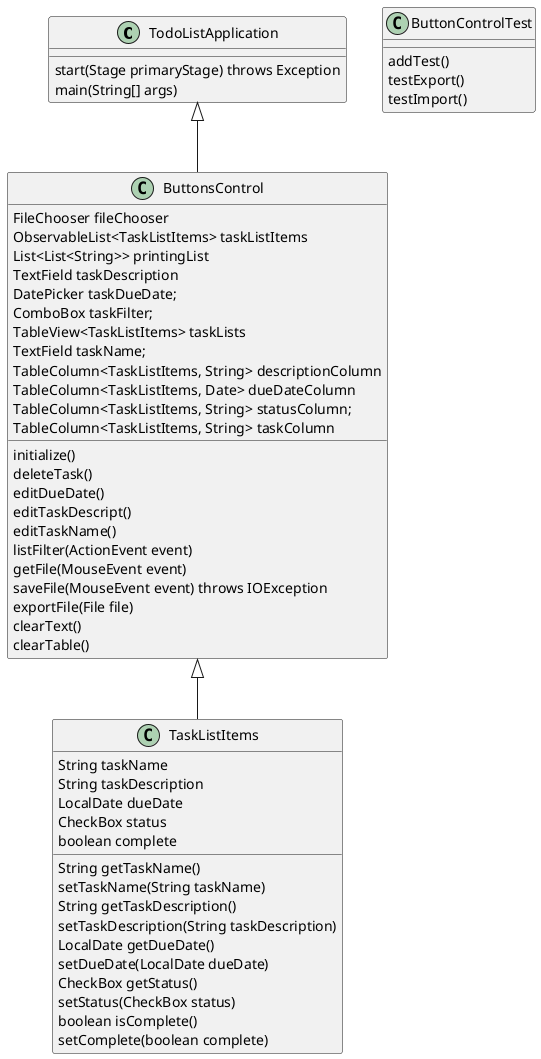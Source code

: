 @startuml
'https://plantuml.com/class-diagram


class TodoListApplication {
start(Stage primaryStage) throws Exception
main(String[] args)
}

TodoListApplication <|-- ButtonsControl

class ButtonsControl {
FileChooser fileChooser
ObservableList<TaskListItems> taskListItems
List<List<String>> printingList
TextField taskDescription
DatePicker taskDueDate;
ComboBox taskFilter;
TableView<TaskListItems> taskLists
TextField taskName;
TableColumn<TaskListItems, String> descriptionColumn
TableColumn<TaskListItems, Date> dueDateColumn
TableColumn<TaskListItems, String> statusColumn;
TableColumn<TaskListItems, String> taskColumn
initialize()
deleteTask()
editDueDate()
editTaskDescript()
editTaskName()
listFilter(ActionEvent event)
getFile(MouseEvent event)
saveFile(MouseEvent event) throws IOException
exportFile(File file)
clearText()
clearTable()
}

ButtonsControl <|-- TaskListItems

class TaskListItems{
String taskName
String taskDescription
LocalDate dueDate
CheckBox status
boolean complete
String getTaskName()
setTaskName(String taskName)
String getTaskDescription()
setTaskDescription(String taskDescription)
LocalDate getDueDate()
setDueDate(LocalDate dueDate)
CheckBox getStatus()
setStatus(CheckBox status)
boolean isComplete()
setComplete(boolean complete)
}

Class ButtonControlTest{
addTest()
testExport()
testImport()
}

@enduml